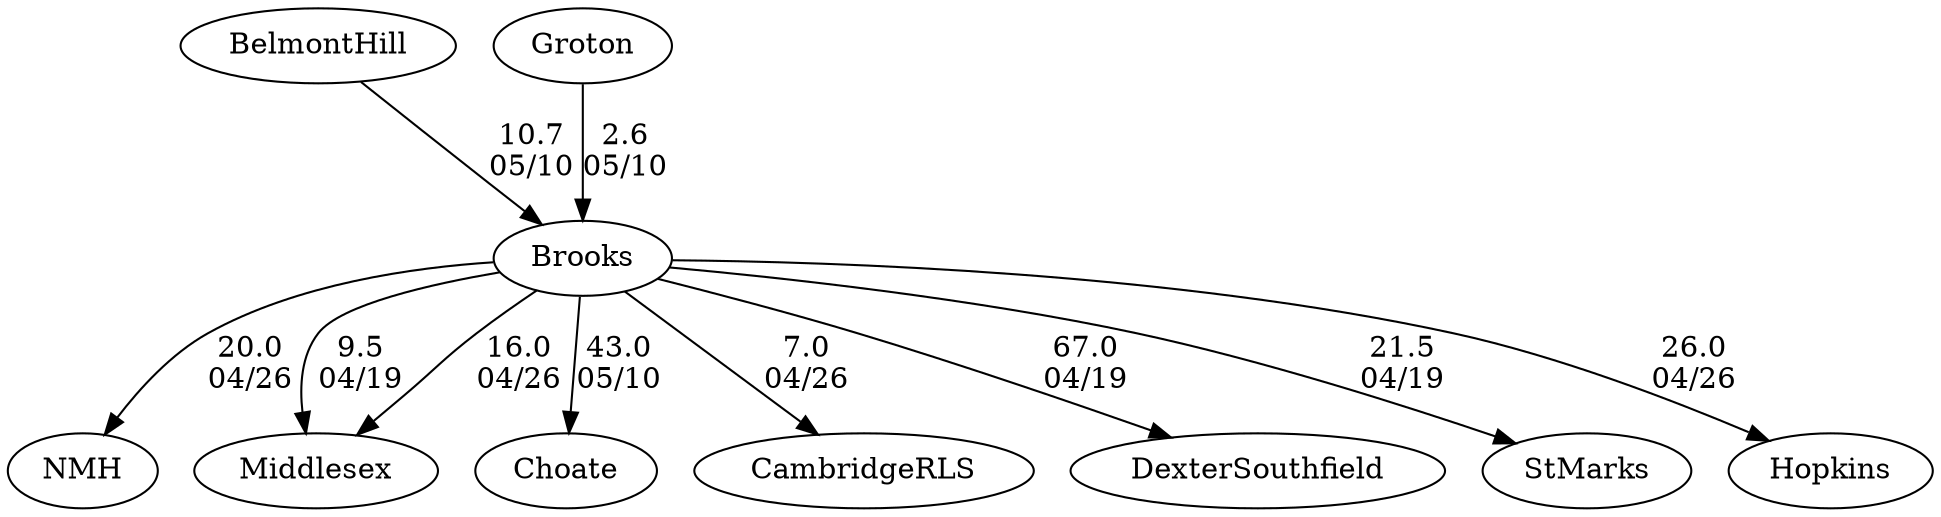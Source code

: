digraph boys3foursBrooks {NMH [URL="boys3foursNMH.html"];Middlesex [URL="boys3foursMiddlesex.html"];Choate [URL="boys3foursChoate.html"];CambridgeRLS [URL="boys3foursCambridgeRLS.html"];DexterSouthfield [URL="boys3foursDexterSouthfield.html"];StMarks [URL="boys3foursStMarks.html"];BelmontHill [URL="boys3foursBelmontHill.html"];Hopkins [URL="boys3foursHopkins.html"];Groton [URL="boys3foursGroton.html"];Brooks [URL="boys3foursBrooks.html"];Brooks -> Middlesex[label="9.5
04/19", weight="91", tooltip="NEIRA Boys & Girls Fours,St. Marks, Brooks, Middlesex, Dexter/Southfield			
Distance: 1500m Conditions: 10-13mph crossing headwind from SSW. Occasional gusts of 20mph in the first half hour of racing. Race order was 4-3-2-1. Comments: D/S 1V caught an over the head crab at 300m to go and had to reset. D/S 2V had steering issue and DNF.
Thank you to all crews who came out to race on Lake Q!
None", URL="https://www.row2k.com/results/resultspage.cfm?UID=2988C5F873833C8F0A00A6D6ED650D95&cat=5", random="random"]; 
Brooks -> StMarks[label="21.5
04/19", weight="79", tooltip="NEIRA Boys & Girls Fours,St. Marks, Brooks, Middlesex, Dexter/Southfield			
Distance: 1500m Conditions: 10-13mph crossing headwind from SSW. Occasional gusts of 20mph in the first half hour of racing. Race order was 4-3-2-1. Comments: D/S 1V caught an over the head crab at 300m to go and had to reset. D/S 2V had steering issue and DNF.
Thank you to all crews who came out to race on Lake Q!
None", URL="https://www.row2k.com/results/resultspage.cfm?UID=2988C5F873833C8F0A00A6D6ED650D95&cat=5", random="random"]; 
Brooks -> DexterSouthfield[label="67.0
04/19", weight="33", tooltip="NEIRA Boys & Girls Fours,St. Marks, Brooks, Middlesex, Dexter/Southfield			
Distance: 1500m Conditions: 10-13mph crossing headwind from SSW. Occasional gusts of 20mph in the first half hour of racing. Race order was 4-3-2-1. Comments: D/S 1V caught an over the head crab at 300m to go and had to reset. D/S 2V had steering issue and DNF.
Thank you to all crews who came out to race on Lake Q!
None", URL="https://www.row2k.com/results/resultspage.cfm?UID=2988C5F873833C8F0A00A6D6ED650D95&cat=5", random="random"]; 
BelmontHill -> Brooks[label="10.7
05/10", weight="90", tooltip="NEIRA Boys & Girls Fours,Brooks vs.Belmont Hill, Choate and Groton			
Distance: 1500m Conditions: Direct 10-15 mph tailwind increasing to 20 mph throughout the afternoon. Significant chop in the last 1000m. Race order was 5-4-3-2-1 Comments: The girls 2nd boat event was run as planned between Brooks, Choate and Groton. Following the day of racing, after a complaint was lodged, the coaches and race officials reached consensus that a clash of blades between Choate and Groton in the first 20 strokes of the race should in retrospect have warranted a re-start of the race, and therefore the race results are deemed invalid for purposes of seeding and comparison. Accordingly, no results have been posted for this race. 
Thank you to all coaches and teams for braving some choppy seas and racing well today.
None", URL="https://www.row2k.com/results/resultspage.cfm?UID=2BB05E7EC137B8057B4AC49769B62E55&cat=5", random="random"]; 
Groton -> Brooks[label="2.6
05/10", weight="98", tooltip="NEIRA Boys & Girls Fours,Brooks vs.Belmont Hill, Choate and Groton			
Distance: 1500m Conditions: Direct 10-15 mph tailwind increasing to 20 mph throughout the afternoon. Significant chop in the last 1000m. Race order was 5-4-3-2-1 Comments: The girls 2nd boat event was run as planned between Brooks, Choate and Groton. Following the day of racing, after a complaint was lodged, the coaches and race officials reached consensus that a clash of blades between Choate and Groton in the first 20 strokes of the race should in retrospect have warranted a re-start of the race, and therefore the race results are deemed invalid for purposes of seeding and comparison. Accordingly, no results have been posted for this race. 
Thank you to all coaches and teams for braving some choppy seas and racing well today.
None", URL="https://www.row2k.com/results/resultspage.cfm?UID=2BB05E7EC137B8057B4AC49769B62E55&cat=5", random="random"]; 
Brooks -> Choate[label="43.0
05/10", weight="57", tooltip="NEIRA Boys & Girls Fours,Brooks vs.Belmont Hill, Choate and Groton			
Distance: 1500m Conditions: Direct 10-15 mph tailwind increasing to 20 mph throughout the afternoon. Significant chop in the last 1000m. Race order was 5-4-3-2-1 Comments: The girls 2nd boat event was run as planned between Brooks, Choate and Groton. Following the day of racing, after a complaint was lodged, the coaches and race officials reached consensus that a clash of blades between Choate and Groton in the first 20 strokes of the race should in retrospect have warranted a re-start of the race, and therefore the race results are deemed invalid for purposes of seeding and comparison. Accordingly, no results have been posted for this race. 
Thank you to all coaches and teams for braving some choppy seas and racing well today.
None", URL="https://www.row2k.com/results/resultspage.cfm?UID=2BB05E7EC137B8057B4AC49769B62E55&cat=5", random="random"]; 
Brooks -> CambridgeRLS[label="7.0
04/26", weight="93", tooltip="NEIRA Boys & Girls Fours,Brooks vs. CRLS, Hopkins, Middlesex and NMH			
Distance: 1500 Conditions: Occasional rain and 10-12 mph cross headwind for first 1000 meters with choppy waters; wind and chop diminished in last 500. Conditions improved somewhat for the later races. Race order 5-1-2-3-4 Comments: Girls second boat event was a dead heat for 1st - even the finish line camera was inconclusive. Thanks to all crews for taking a risk on the weather and making the trip to Brooks for a good afternoon of racing. Thanks for the great cooperation of all crews and especially the coxswains in a 5-lane floating start.
None", URL="https://www.row2k.com/results/resultspage.cfm?UID=168B5F55B689601CCC0CC8B65FAE5BAC&cat=5", random="random"]; 
Brooks -> Middlesex[label="16.0
04/26", weight="84", tooltip="NEIRA Boys & Girls Fours,Brooks vs. CRLS, Hopkins, Middlesex and NMH			
Distance: 1500 Conditions: Occasional rain and 10-12 mph cross headwind for first 1000 meters with choppy waters; wind and chop diminished in last 500. Conditions improved somewhat for the later races. Race order 5-1-2-3-4 Comments: Girls second boat event was a dead heat for 1st - even the finish line camera was inconclusive. Thanks to all crews for taking a risk on the weather and making the trip to Brooks for a good afternoon of racing. Thanks for the great cooperation of all crews and especially the coxswains in a 5-lane floating start.
None", URL="https://www.row2k.com/results/resultspage.cfm?UID=168B5F55B689601CCC0CC8B65FAE5BAC&cat=5", random="random"]; 
Brooks -> NMH[label="20.0
04/26", weight="80", tooltip="NEIRA Boys & Girls Fours,Brooks vs. CRLS, Hopkins, Middlesex and NMH			
Distance: 1500 Conditions: Occasional rain and 10-12 mph cross headwind for first 1000 meters with choppy waters; wind and chop diminished in last 500. Conditions improved somewhat for the later races. Race order 5-1-2-3-4 Comments: Girls second boat event was a dead heat for 1st - even the finish line camera was inconclusive. Thanks to all crews for taking a risk on the weather and making the trip to Brooks for a good afternoon of racing. Thanks for the great cooperation of all crews and especially the coxswains in a 5-lane floating start.
None", URL="https://www.row2k.com/results/resultspage.cfm?UID=168B5F55B689601CCC0CC8B65FAE5BAC&cat=5", random="random"]; 
Brooks -> Hopkins[label="26.0
04/26", weight="74", tooltip="NEIRA Boys & Girls Fours,Brooks vs. CRLS, Hopkins, Middlesex and NMH			
Distance: 1500 Conditions: Occasional rain and 10-12 mph cross headwind for first 1000 meters with choppy waters; wind and chop diminished in last 500. Conditions improved somewhat for the later races. Race order 5-1-2-3-4 Comments: Girls second boat event was a dead heat for 1st - even the finish line camera was inconclusive. Thanks to all crews for taking a risk on the weather and making the trip to Brooks for a good afternoon of racing. Thanks for the great cooperation of all crews and especially the coxswains in a 5-lane floating start.
None", URL="https://www.row2k.com/results/resultspage.cfm?UID=168B5F55B689601CCC0CC8B65FAE5BAC&cat=5", random="random"]}